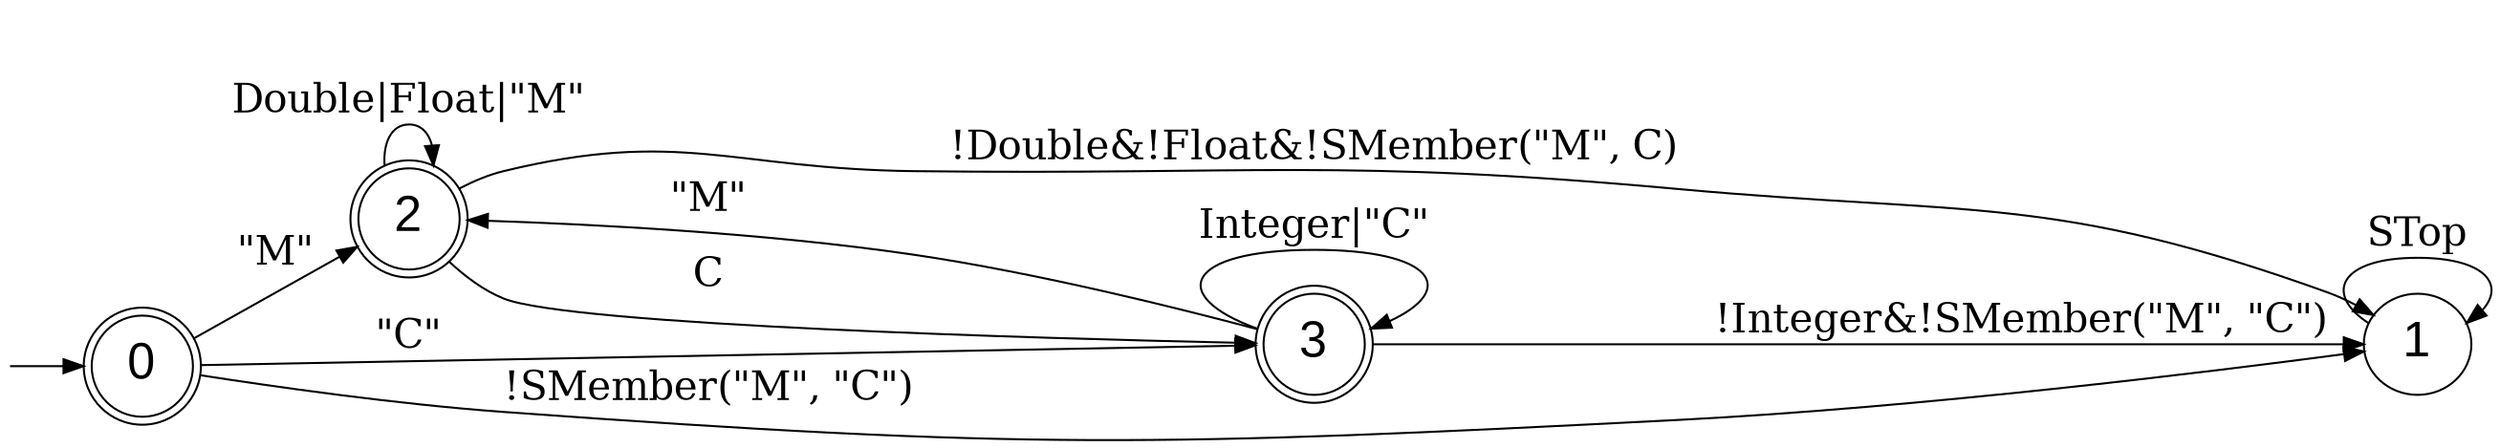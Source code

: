 digraph G {
  fontname=courier;
  rankdir=LR; graph[labeljust=l,nojustify=true]
  node [fontname=Arial, fontsize=25];
  edge [fontsize=20];
// Initial state
I0 [label="", style=invis, width=0]
I0 -> 0;
// 3 final states
F0 [label="", style=invis, width=0]
F2 [label="", style=invis, width=0]
F3 [label="", style=invis, width=0]
// all 4 states
0 [label="0",shape=doublecircle]
0 -> 2 [label="\"M\""]
0 -> 3 [label="\"C\""]
0 -> 1 [label="!SMember(\"M\", \"C\")"]
1 [label="1"]
1 -> 1 [label="STop"]
2 [label="2",shape=doublecircle]
2 -> 2 [label="Double|Float|\"M\""]
2 -> 3 [label="C"]
2 -> 1 [label="!Double&!Float&!SMember(\"M\", C)"]
3 [label="3",shape=doublecircle]
3 -> 2 [label="\"M\""]
3 -> 3 [label="Integer|\"C\""]
3 -> 1 [label="!Integer&!SMember(\"M\", \"C\")"]
  labelloc="t";
  label=""
}
